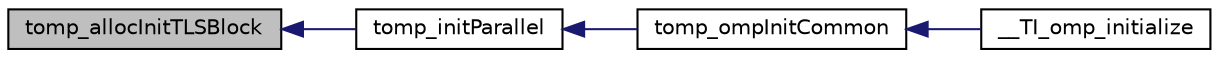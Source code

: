 digraph "tomp_allocInitTLSBlock"
{
  edge [fontname="Helvetica",fontsize="10",labelfontname="Helvetica",labelfontsize="10"];
  node [fontname="Helvetica",fontsize="10",shape=record];
  rankdir="LR";
  Node1 [label="tomp_allocInitTLSBlock",height=0.2,width=0.4,color="black", fillcolor="grey75", style="filled", fontcolor="black"];
  Node1 -> Node2 [dir="back",color="midnightblue",fontsize="10",style="solid",fontname="Helvetica"];
  Node2 [label="tomp_initParallel",height=0.2,width=0.4,color="black", fillcolor="white", style="filled",URL="$tomp__init_8h.html#a4ec34b17d8c217a184878391570c0aad",tooltip="Initialization function. "];
  Node2 -> Node3 [dir="back",color="midnightblue",fontsize="10",style="solid",fontname="Helvetica"];
  Node3 [label="tomp_ompInitCommon",height=0.2,width=0.4,color="black", fillcolor="white", style="filled",URL="$tomp__init_8h.html#a82214ea6a4bfdb96e4747f4b015ac6f4",tooltip="Initialization steps shared in RTSC and bare-metal modes. "];
  Node3 -> Node4 [dir="back",color="midnightblue",fontsize="10",style="solid",fontname="Helvetica"];
  Node4 [label="__TI_omp_initialize",height=0.2,width=0.4,color="black", fillcolor="white", style="filled",URL="$boot_8c.html#a26e8cff2afffc6ca9503aed9262842c2",tooltip="Initializes the OMP runtime. "];
}
